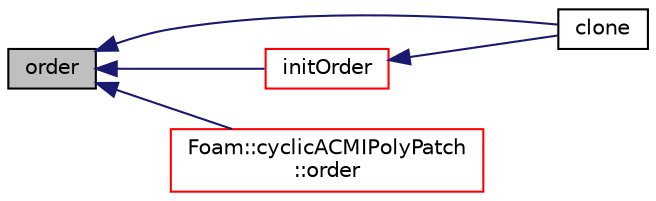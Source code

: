 digraph "order"
{
  bgcolor="transparent";
  edge [fontname="Helvetica",fontsize="10",labelfontname="Helvetica",labelfontsize="10"];
  node [fontname="Helvetica",fontsize="10",shape=record];
  rankdir="LR";
  Node1084 [label="order",height=0.2,width=0.4,color="black", fillcolor="grey75", style="filled", fontcolor="black"];
  Node1084 -> Node1085 [dir="back",color="midnightblue",fontsize="10",style="solid",fontname="Helvetica"];
  Node1085 [label="clone",height=0.2,width=0.4,color="black",URL="$a26077.html#afff6d4f7511147e0c8a4b8a5448296ec",tooltip="Construct and return a clone, resetting the face list. "];
  Node1084 -> Node1086 [dir="back",color="midnightblue",fontsize="10",style="solid",fontname="Helvetica"];
  Node1086 [label="initOrder",height=0.2,width=0.4,color="red",URL="$a26077.html#a644d6229ea284692666de14387870409",tooltip="Initialize ordering for primitivePatch. Does not. "];
  Node1086 -> Node1085 [dir="back",color="midnightblue",fontsize="10",style="solid",fontname="Helvetica"];
  Node1084 -> Node1091 [dir="back",color="midnightblue",fontsize="10",style="solid",fontname="Helvetica"];
  Node1091 [label="Foam::cyclicACMIPolyPatch\l::order",height=0.2,width=0.4,color="red",URL="$a26057.html#aa9533329384a73e819a040bcde1b4b3d",tooltip="Return new ordering for primitivePatch. "];
}
